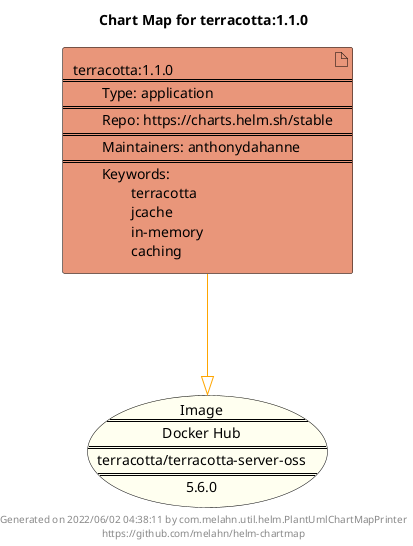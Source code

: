@startuml
skinparam linetype ortho
skinparam backgroundColor white
skinparam usecaseBorderColor black
skinparam usecaseArrowColor LightSlateGray
skinparam artifactBorderColor black
skinparam artifactArrowColor LightSlateGray

title Chart Map for terracotta:1.1.0

'There is one referenced Helm Chart
artifact "terracotta:1.1.0\n====\n\tType: application\n====\n\tRepo: https://charts.helm.sh/stable\n====\n\tMaintainers: anthonydahanne\n====\n\tKeywords: \n\t\tterracotta\n\t\tjcache\n\t\tin-memory\n\t\tcaching" as terracotta_1_1_0 #DarkSalmon

'There is one referenced Docker Image
usecase "Image\n====\nDocker Hub\n====\nterracotta/terracotta-server-oss\n====\n5.6.0" as terracotta_terracotta_server_oss_5_6_0 #Ivory

'Chart Dependencies
terracotta_1_1_0--[#orange]-|>terracotta_terracotta_server_oss_5_6_0

center footer Generated on 2022/06/02 04:38:11 by com.melahn.util.helm.PlantUmlChartMapPrinter\nhttps://github.com/melahn/helm-chartmap
@enduml
